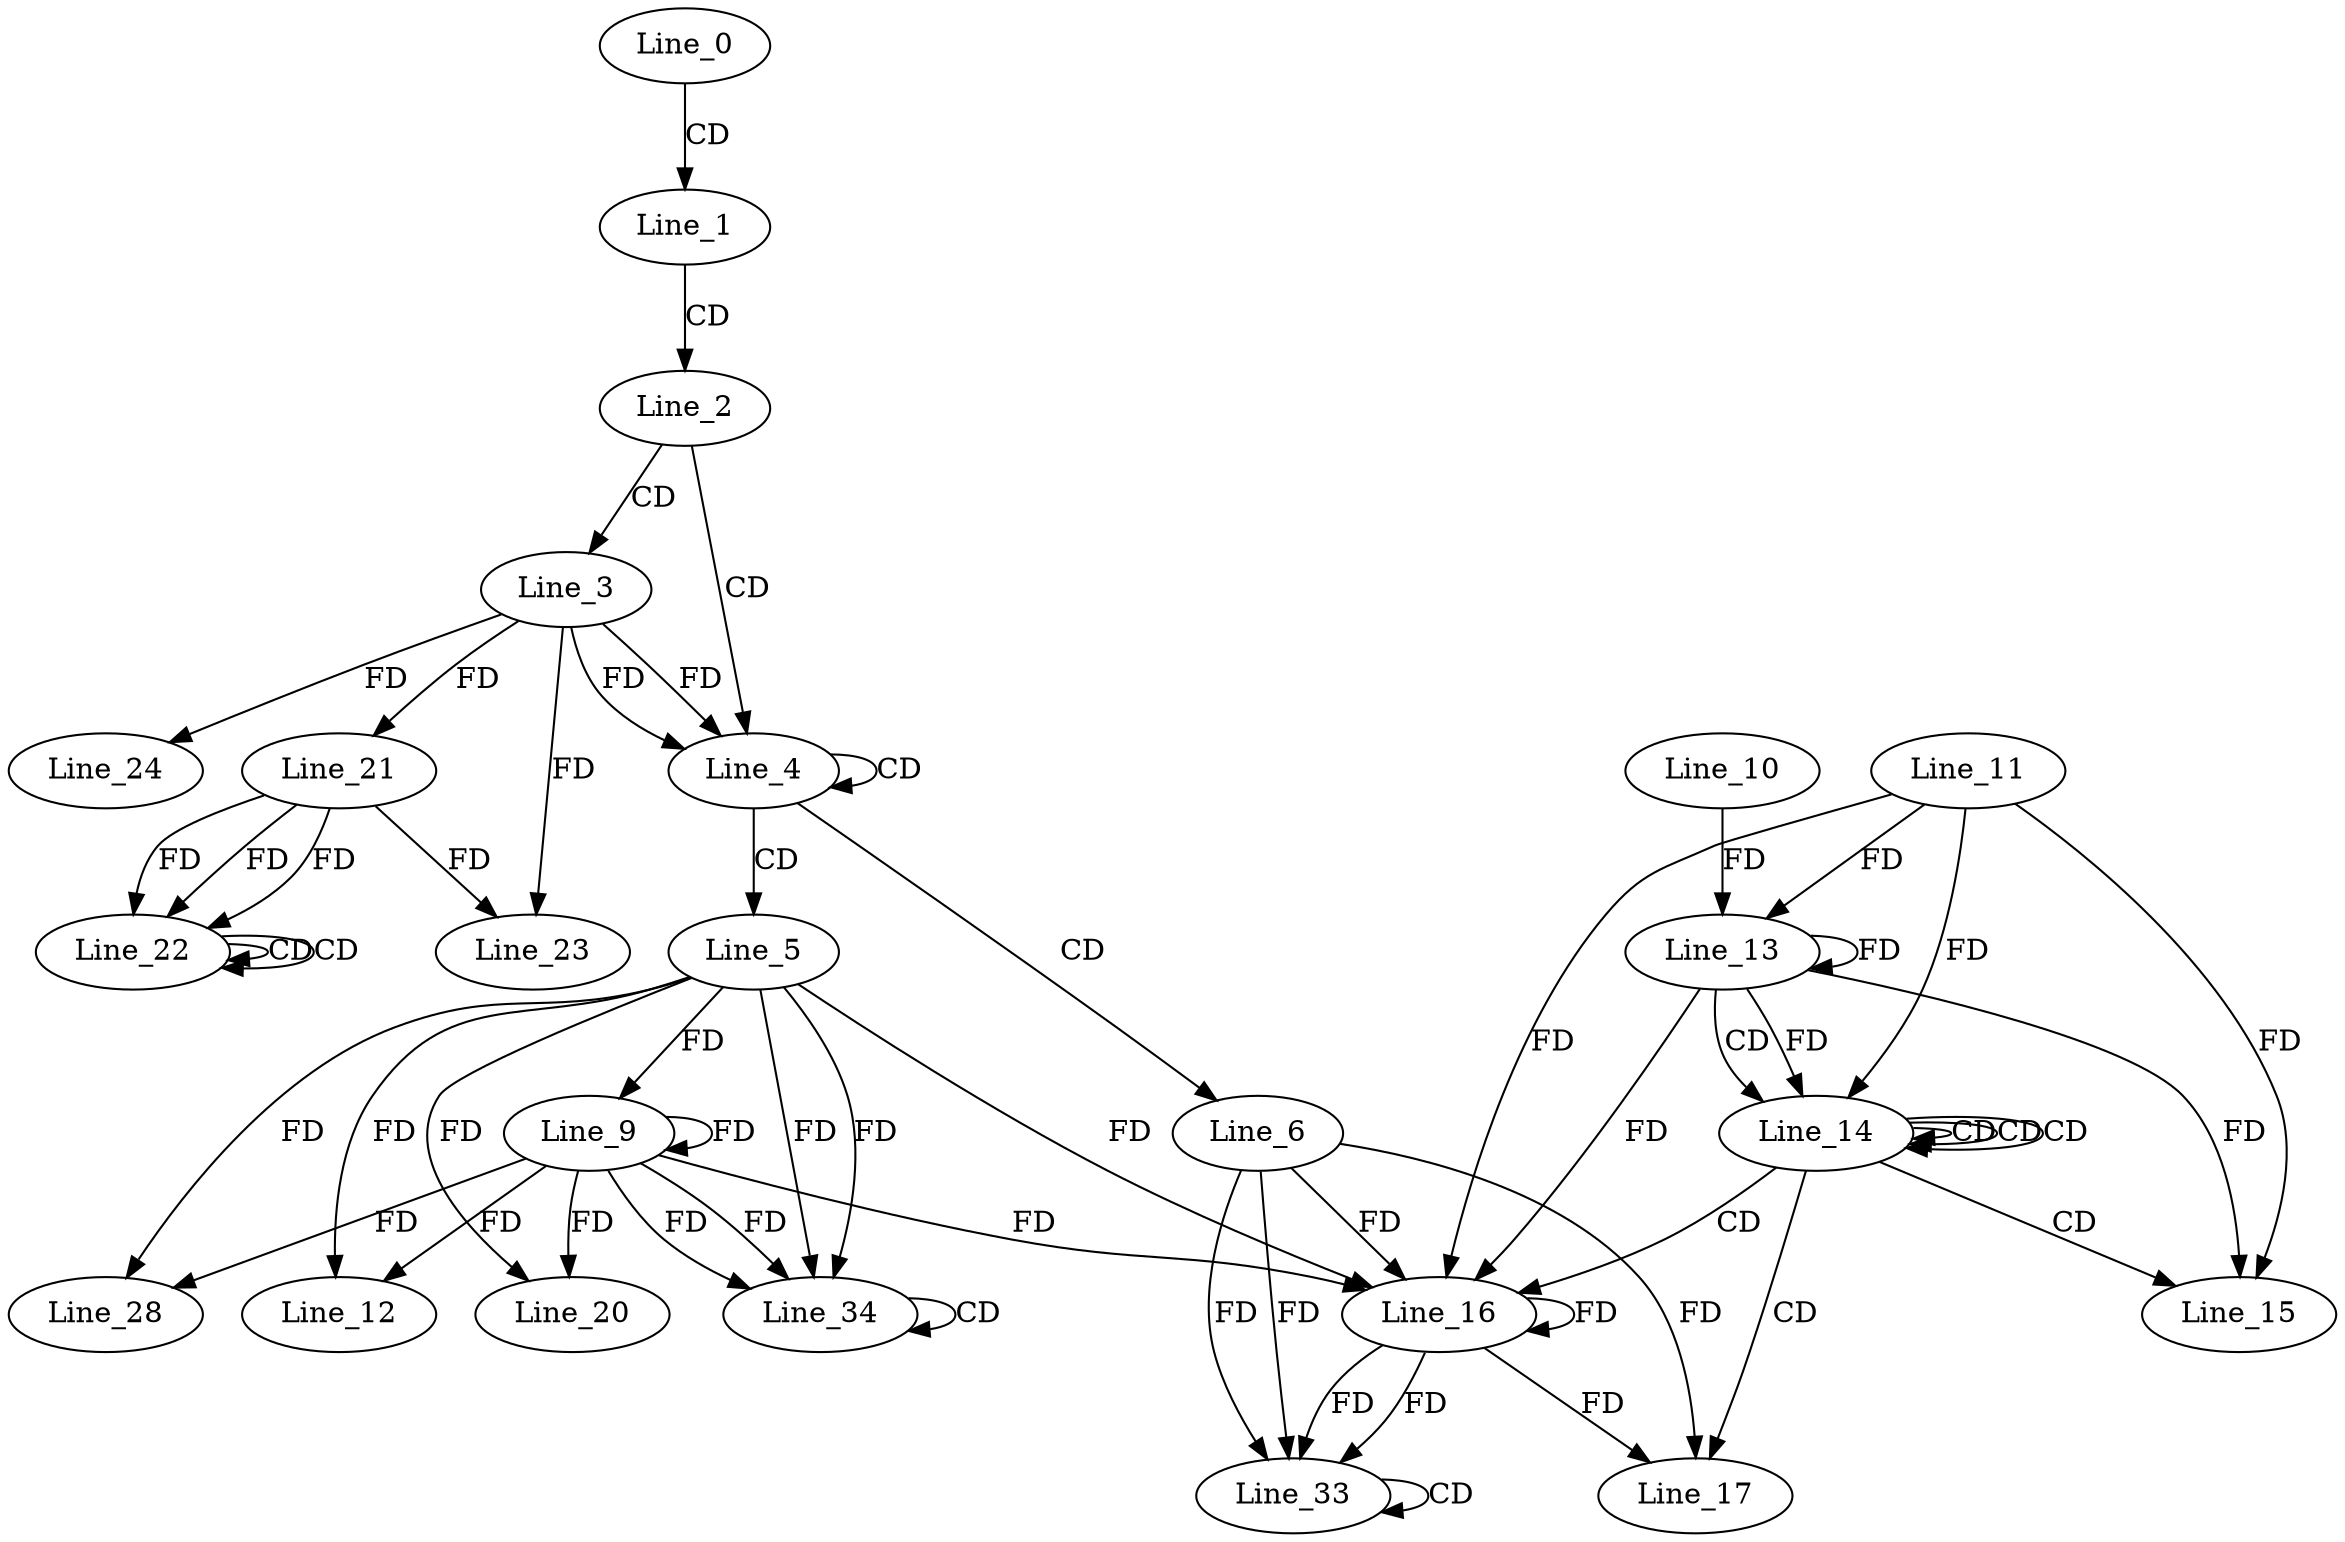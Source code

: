 digraph G {
  Line_0;
  Line_1;
  Line_2;
  Line_3;
  Line_4;
  Line_4;
  Line_5;
  Line_6;
  Line_9;
  Line_9;
  Line_12;
  Line_13;
  Line_11;
  Line_13;
  Line_10;
  Line_13;
  Line_14;
  Line_14;
  Line_14;
  Line_14;
  Line_14;
  Line_14;
  Line_14;
  Line_15;
  Line_16;
  Line_16;
  Line_17;
  Line_20;
  Line_21;
  Line_21;
  Line_22;
  Line_22;
  Line_22;
  Line_23;
  Line_24;
  Line_28;
  Line_33;
  Line_33;
  Line_34;
  Line_34;
  Line_0 -> Line_1 [ label="CD" ];
  Line_1 -> Line_2 [ label="CD" ];
  Line_2 -> Line_3 [ label="CD" ];
  Line_2 -> Line_4 [ label="CD" ];
  Line_3 -> Line_4 [ label="FD" ];
  Line_4 -> Line_4 [ label="CD" ];
  Line_3 -> Line_4 [ label="FD" ];
  Line_4 -> Line_5 [ label="CD" ];
  Line_4 -> Line_6 [ label="CD" ];
  Line_5 -> Line_9 [ label="FD" ];
  Line_9 -> Line_9 [ label="FD" ];
  Line_5 -> Line_12 [ label="FD" ];
  Line_9 -> Line_12 [ label="FD" ];
  Line_13 -> Line_13 [ label="FD" ];
  Line_11 -> Line_13 [ label="FD" ];
  Line_10 -> Line_13 [ label="FD" ];
  Line_13 -> Line_14 [ label="CD" ];
  Line_14 -> Line_14 [ label="CD" ];
  Line_13 -> Line_14 [ label="FD" ];
  Line_11 -> Line_14 [ label="FD" ];
  Line_14 -> Line_14 [ label="CD" ];
  Line_14 -> Line_14 [ label="CD" ];
  Line_14 -> Line_15 [ label="CD" ];
  Line_13 -> Line_15 [ label="FD" ];
  Line_11 -> Line_15 [ label="FD" ];
  Line_14 -> Line_16 [ label="CD" ];
  Line_16 -> Line_16 [ label="FD" ];
  Line_6 -> Line_16 [ label="FD" ];
  Line_5 -> Line_16 [ label="FD" ];
  Line_9 -> Line_16 [ label="FD" ];
  Line_13 -> Line_16 [ label="FD" ];
  Line_11 -> Line_16 [ label="FD" ];
  Line_14 -> Line_17 [ label="CD" ];
  Line_16 -> Line_17 [ label="FD" ];
  Line_6 -> Line_17 [ label="FD" ];
  Line_5 -> Line_20 [ label="FD" ];
  Line_9 -> Line_20 [ label="FD" ];
  Line_3 -> Line_21 [ label="FD" ];
  Line_21 -> Line_22 [ label="FD" ];
  Line_22 -> Line_22 [ label="CD" ];
  Line_21 -> Line_22 [ label="FD" ];
  Line_22 -> Line_22 [ label="CD" ];
  Line_21 -> Line_22 [ label="FD" ];
  Line_3 -> Line_23 [ label="FD" ];
  Line_21 -> Line_23 [ label="FD" ];
  Line_3 -> Line_24 [ label="FD" ];
  Line_5 -> Line_28 [ label="FD" ];
  Line_9 -> Line_28 [ label="FD" ];
  Line_16 -> Line_33 [ label="FD" ];
  Line_6 -> Line_33 [ label="FD" ];
  Line_33 -> Line_33 [ label="CD" ];
  Line_16 -> Line_33 [ label="FD" ];
  Line_6 -> Line_33 [ label="FD" ];
  Line_5 -> Line_34 [ label="FD" ];
  Line_9 -> Line_34 [ label="FD" ];
  Line_34 -> Line_34 [ label="CD" ];
  Line_5 -> Line_34 [ label="FD" ];
  Line_9 -> Line_34 [ label="FD" ];
}
